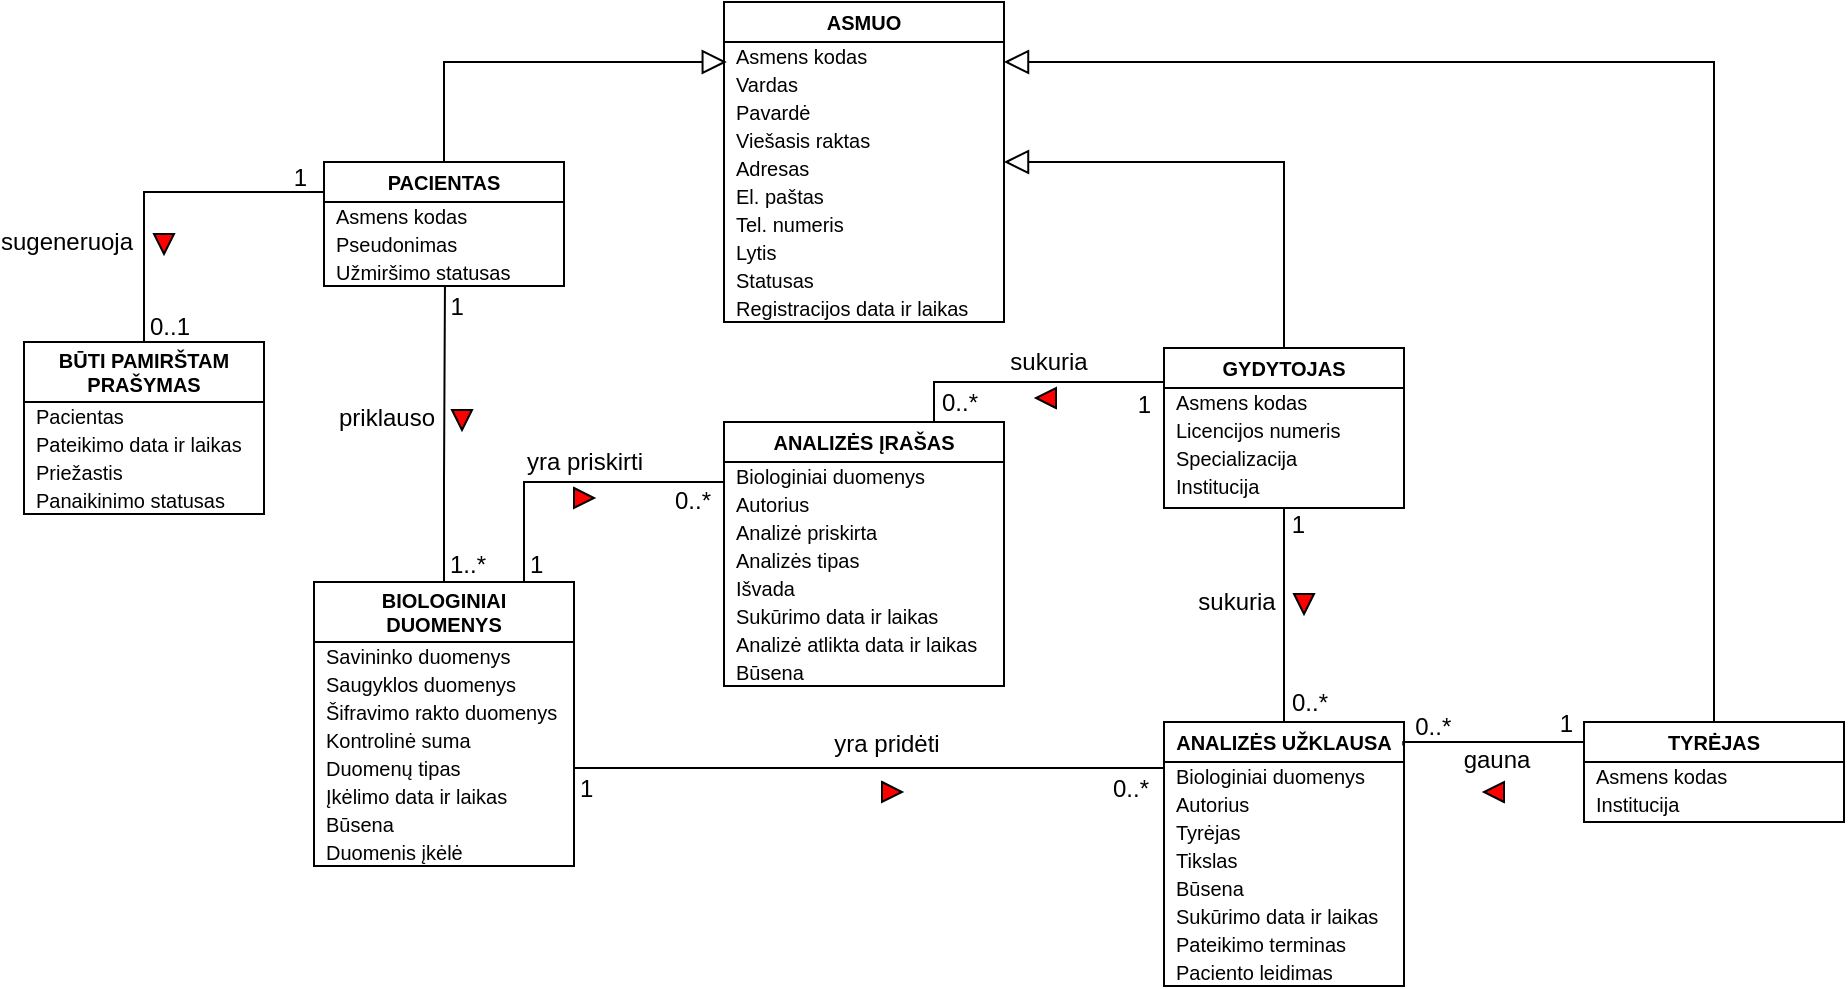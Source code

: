 <mxfile version="26.2.15">
  <diagram id="C5RBs43oDa-KdzZeNtuy" name="Page-1">
    <mxGraphModel dx="946" dy="1772" grid="1" gridSize="10" guides="1" tooltips="1" connect="1" arrows="1" fold="1" page="1" pageScale="1" pageWidth="827" pageHeight="1169" math="0" shadow="0">
      <root>
        <mxCell id="WIyWlLk6GJQsqaUBKTNV-0" />
        <mxCell id="WIyWlLk6GJQsqaUBKTNV-1" parent="WIyWlLk6GJQsqaUBKTNV-0" />
        <mxCell id="zkfFHV4jXpPFQw0GAbJ--16" value="" style="endArrow=block;endSize=10;endFill=0;shadow=0;strokeWidth=1;rounded=0;curved=0;edgeStyle=elbowEdgeStyle;elbow=vertical;entryX=0.01;entryY=0.762;entryDx=0;entryDy=0;exitX=0.5;exitY=0;exitDx=0;exitDy=0;entryPerimeter=0;" parent="WIyWlLk6GJQsqaUBKTNV-1" target="zkfFHV4jXpPFQw0GAbJ--18" edge="1" source="ZehluOue_7DgOcoAd4q2-78">
          <mxGeometry width="160" relative="1" as="geometry">
            <mxPoint x="410" y="360" as="sourcePoint" />
            <mxPoint x="300" y="258.0" as="targetPoint" />
            <Array as="points">
              <mxPoint x="380" />
            </Array>
          </mxGeometry>
        </mxCell>
        <mxCell id="zkfFHV4jXpPFQw0GAbJ--17" value="ASMUO" style="swimlane;fontStyle=1;align=center;verticalAlign=middle;childLayout=stackLayout;horizontal=1;startSize=20;horizontalStack=0;resizeParent=1;resizeLast=0;collapsible=1;marginBottom=0;rounded=0;shadow=0;strokeWidth=1;fontFamily=Helvetica;fontSize=10;" parent="WIyWlLk6GJQsqaUBKTNV-1" vertex="1">
          <mxGeometry x="520" y="-30" width="140" height="160" as="geometry">
            <mxRectangle x="550" y="140" width="160" height="26" as="alternateBounds" />
          </mxGeometry>
        </mxCell>
        <mxCell id="zkfFHV4jXpPFQw0GAbJ--18" value="Asmens kodas" style="text;align=left;verticalAlign=middle;spacingLeft=4;spacingRight=4;overflow=hidden;rotatable=0;points=[[0,0.5],[1,0.5]];portConstraint=eastwest;fontSize=10;" parent="zkfFHV4jXpPFQw0GAbJ--17" vertex="1">
          <mxGeometry y="20" width="140" height="14" as="geometry" />
        </mxCell>
        <mxCell id="zkfFHV4jXpPFQw0GAbJ--19" value="Vardas" style="text;align=left;verticalAlign=middle;spacingLeft=4;spacingRight=4;overflow=hidden;rotatable=0;points=[[0,0.5],[1,0.5]];portConstraint=eastwest;rounded=0;shadow=0;html=0;fontSize=10;" parent="zkfFHV4jXpPFQw0GAbJ--17" vertex="1">
          <mxGeometry y="34" width="140" height="14" as="geometry" />
        </mxCell>
        <mxCell id="zkfFHV4jXpPFQw0GAbJ--20" value="Pavardė" style="text;align=left;verticalAlign=middle;spacingLeft=4;spacingRight=4;overflow=hidden;rotatable=0;points=[[0,0.5],[1,0.5]];portConstraint=eastwest;rounded=0;shadow=0;html=0;fontSize=10;" parent="zkfFHV4jXpPFQw0GAbJ--17" vertex="1">
          <mxGeometry y="48" width="140" height="14" as="geometry" />
        </mxCell>
        <mxCell id="zkfFHV4jXpPFQw0GAbJ--21" value="Viešasis raktas" style="text;align=left;verticalAlign=middle;spacingLeft=4;spacingRight=4;overflow=hidden;rotatable=0;points=[[0,0.5],[1,0.5]];portConstraint=eastwest;rounded=0;shadow=0;html=0;fontSize=10;" parent="zkfFHV4jXpPFQw0GAbJ--17" vertex="1">
          <mxGeometry y="62" width="140" height="14" as="geometry" />
        </mxCell>
        <mxCell id="zkfFHV4jXpPFQw0GAbJ--22" value="Adresas" style="text;align=left;verticalAlign=middle;spacingLeft=4;spacingRight=4;overflow=hidden;rotatable=0;points=[[0,0.5],[1,0.5]];portConstraint=eastwest;rounded=0;shadow=0;html=0;fontSize=10;" parent="zkfFHV4jXpPFQw0GAbJ--17" vertex="1">
          <mxGeometry y="76" width="140" height="14" as="geometry" />
        </mxCell>
        <mxCell id="ZehluOue_7DgOcoAd4q2-54" value="El. paštas" style="text;align=left;verticalAlign=middle;spacingLeft=4;spacingRight=4;overflow=hidden;rotatable=0;points=[[0,0.5],[1,0.5]];portConstraint=eastwest;rounded=0;shadow=0;html=0;fontSize=10;" parent="zkfFHV4jXpPFQw0GAbJ--17" vertex="1">
          <mxGeometry y="90" width="140" height="14" as="geometry" />
        </mxCell>
        <mxCell id="ZehluOue_7DgOcoAd4q2-55" value="Tel. numeris" style="text;align=left;verticalAlign=middle;spacingLeft=4;spacingRight=4;overflow=hidden;rotatable=0;points=[[0,0.5],[1,0.5]];portConstraint=eastwest;rounded=0;shadow=0;html=0;fontSize=10;" parent="zkfFHV4jXpPFQw0GAbJ--17" vertex="1">
          <mxGeometry y="104" width="140" height="14" as="geometry" />
        </mxCell>
        <mxCell id="ZehluOue_7DgOcoAd4q2-56" value="Lytis" style="text;align=left;verticalAlign=middle;spacingLeft=4;spacingRight=4;overflow=hidden;rotatable=0;points=[[0,0.5],[1,0.5]];portConstraint=eastwest;rounded=0;shadow=0;html=0;fontSize=10;" parent="zkfFHV4jXpPFQw0GAbJ--17" vertex="1">
          <mxGeometry y="118" width="140" height="14" as="geometry" />
        </mxCell>
        <mxCell id="ZehluOue_7DgOcoAd4q2-57" value="Statusas" style="text;align=left;verticalAlign=middle;spacingLeft=4;spacingRight=4;overflow=hidden;rotatable=0;points=[[0,0.5],[1,0.5]];portConstraint=eastwest;rounded=0;shadow=0;html=0;fontSize=10;" parent="zkfFHV4jXpPFQw0GAbJ--17" vertex="1">
          <mxGeometry y="132" width="140" height="14" as="geometry" />
        </mxCell>
        <mxCell id="ZehluOue_7DgOcoAd4q2-58" value="Registracijos data ir laikas" style="text;align=left;verticalAlign=middle;spacingLeft=4;spacingRight=4;overflow=hidden;rotatable=0;points=[[0,0.5],[1,0.5]];portConstraint=eastwest;rounded=0;shadow=0;html=0;fontSize=10;" parent="zkfFHV4jXpPFQw0GAbJ--17" vertex="1">
          <mxGeometry y="146" width="140" height="14" as="geometry" />
        </mxCell>
        <mxCell id="ZehluOue_7DgOcoAd4q2-59" value="GYDYTOJAS" style="swimlane;fontStyle=1;align=center;verticalAlign=middle;childLayout=stackLayout;horizontal=1;startSize=20;horizontalStack=0;resizeParent=1;resizeLast=0;collapsible=1;marginBottom=0;rounded=0;shadow=0;strokeWidth=1;fontFamily=Helvetica;fontSize=10;" parent="WIyWlLk6GJQsqaUBKTNV-1" vertex="1">
          <mxGeometry x="740" y="143" width="120" height="80" as="geometry">
            <mxRectangle x="550" y="140" width="160" height="26" as="alternateBounds" />
          </mxGeometry>
        </mxCell>
        <mxCell id="ZehluOue_7DgOcoAd4q2-60" value="Asmens kodas" style="text;align=left;verticalAlign=middle;spacingLeft=4;spacingRight=4;overflow=hidden;rotatable=0;points=[[0,0.5],[1,0.5]];portConstraint=eastwest;fontSize=10;" parent="ZehluOue_7DgOcoAd4q2-59" vertex="1">
          <mxGeometry y="20" width="120" height="14" as="geometry" />
        </mxCell>
        <mxCell id="ZehluOue_7DgOcoAd4q2-61" value="Licencijos numeris" style="text;align=left;verticalAlign=middle;spacingLeft=4;spacingRight=4;overflow=hidden;rotatable=0;points=[[0,0.5],[1,0.5]];portConstraint=eastwest;rounded=0;shadow=0;html=0;fontSize=10;" parent="ZehluOue_7DgOcoAd4q2-59" vertex="1">
          <mxGeometry y="34" width="120" height="14" as="geometry" />
        </mxCell>
        <mxCell id="ZehluOue_7DgOcoAd4q2-62" value="Specializacija" style="text;align=left;verticalAlign=middle;spacingLeft=4;spacingRight=4;overflow=hidden;rotatable=0;points=[[0,0.5],[1,0.5]];portConstraint=eastwest;rounded=0;shadow=0;html=0;fontSize=10;" parent="ZehluOue_7DgOcoAd4q2-59" vertex="1">
          <mxGeometry y="48" width="120" height="14" as="geometry" />
        </mxCell>
        <mxCell id="ZehluOue_7DgOcoAd4q2-63" value="Institucija" style="text;align=left;verticalAlign=middle;spacingLeft=4;spacingRight=4;overflow=hidden;rotatable=0;points=[[0,0.5],[1,0.5]];portConstraint=eastwest;rounded=0;shadow=0;html=0;fontSize=10;" parent="ZehluOue_7DgOcoAd4q2-59" vertex="1">
          <mxGeometry y="62" width="120" height="14" as="geometry" />
        </mxCell>
        <mxCell id="ZehluOue_7DgOcoAd4q2-70" value="TYRĖJAS" style="swimlane;fontStyle=1;align=center;verticalAlign=middle;childLayout=stackLayout;horizontal=1;startSize=20;horizontalStack=0;resizeParent=1;resizeLast=0;collapsible=1;marginBottom=0;rounded=0;shadow=0;strokeWidth=1;fontFamily=Helvetica;fontSize=10;" parent="WIyWlLk6GJQsqaUBKTNV-1" vertex="1">
          <mxGeometry x="950" y="330" width="130" height="50" as="geometry">
            <mxRectangle x="550" y="140" width="160" height="26" as="alternateBounds" />
          </mxGeometry>
        </mxCell>
        <mxCell id="ZehluOue_7DgOcoAd4q2-71" value="Asmens kodas" style="text;align=left;verticalAlign=middle;spacingLeft=4;spacingRight=4;overflow=hidden;rotatable=0;points=[[0,0.5],[1,0.5]];portConstraint=eastwest;fontSize=10;" parent="ZehluOue_7DgOcoAd4q2-70" vertex="1">
          <mxGeometry y="20" width="130" height="14" as="geometry" />
        </mxCell>
        <mxCell id="ZehluOue_7DgOcoAd4q2-74" value="Institucija" style="text;align=left;verticalAlign=middle;spacingLeft=4;spacingRight=4;overflow=hidden;rotatable=0;points=[[0,0.5],[1,0.5]];portConstraint=eastwest;rounded=0;shadow=0;html=0;fontSize=10;" parent="ZehluOue_7DgOcoAd4q2-70" vertex="1">
          <mxGeometry y="34" width="130" height="14" as="geometry" />
        </mxCell>
        <mxCell id="ZehluOue_7DgOcoAd4q2-78" value="PACIENTAS" style="swimlane;fontStyle=1;align=center;verticalAlign=middle;childLayout=stackLayout;horizontal=1;startSize=20;horizontalStack=0;resizeParent=1;resizeLast=0;collapsible=1;marginBottom=0;rounded=0;shadow=0;strokeWidth=1;fontFamily=Helvetica;fontSize=10;" parent="WIyWlLk6GJQsqaUBKTNV-1" vertex="1">
          <mxGeometry x="320" y="50" width="120" height="62" as="geometry">
            <mxRectangle x="550" y="140" width="160" height="26" as="alternateBounds" />
          </mxGeometry>
        </mxCell>
        <mxCell id="ZehluOue_7DgOcoAd4q2-79" value="Asmens kodas" style="text;align=left;verticalAlign=middle;spacingLeft=4;spacingRight=4;overflow=hidden;rotatable=0;points=[[0,0.5],[1,0.5]];portConstraint=eastwest;fontSize=10;" parent="ZehluOue_7DgOcoAd4q2-78" vertex="1">
          <mxGeometry y="20" width="120" height="14" as="geometry" />
        </mxCell>
        <mxCell id="ZehluOue_7DgOcoAd4q2-80" value="Pseudonimas" style="text;align=left;verticalAlign=middle;spacingLeft=4;spacingRight=4;overflow=hidden;rotatable=0;points=[[0,0.5],[1,0.5]];portConstraint=eastwest;rounded=0;shadow=0;html=0;fontSize=10;" parent="ZehluOue_7DgOcoAd4q2-78" vertex="1">
          <mxGeometry y="34" width="120" height="14" as="geometry" />
        </mxCell>
        <mxCell id="ZehluOue_7DgOcoAd4q2-81" value="Užmiršimo statusas" style="text;align=left;verticalAlign=middle;spacingLeft=4;spacingRight=4;overflow=hidden;rotatable=0;points=[[0,0.5],[1,0.5]];portConstraint=eastwest;rounded=0;shadow=0;html=0;fontSize=10;" parent="ZehluOue_7DgOcoAd4q2-78" vertex="1">
          <mxGeometry y="48" width="120" height="14" as="geometry" />
        </mxCell>
        <mxCell id="ZehluOue_7DgOcoAd4q2-83" value="ANALIZĖS ĮRAŠAS" style="swimlane;fontStyle=1;align=center;verticalAlign=middle;childLayout=stackLayout;horizontal=1;startSize=20;horizontalStack=0;resizeParent=1;resizeLast=0;collapsible=1;marginBottom=0;rounded=0;shadow=0;strokeWidth=1;fontFamily=Helvetica;fontSize=10;" parent="WIyWlLk6GJQsqaUBKTNV-1" vertex="1">
          <mxGeometry x="520" y="180" width="140" height="132" as="geometry">
            <mxRectangle x="550" y="140" width="160" height="26" as="alternateBounds" />
          </mxGeometry>
        </mxCell>
        <mxCell id="1eRh6z_aY9kOuhoSlSKs-17" value="Biologiniai duomenys" style="text;align=left;verticalAlign=middle;spacingLeft=4;spacingRight=4;overflow=hidden;rotatable=0;points=[[0,0.5],[1,0.5]];portConstraint=eastwest;fontSize=10;" vertex="1" parent="ZehluOue_7DgOcoAd4q2-83">
          <mxGeometry y="20" width="140" height="14" as="geometry" />
        </mxCell>
        <mxCell id="ZehluOue_7DgOcoAd4q2-84" value="Autorius" style="text;align=left;verticalAlign=middle;spacingLeft=4;spacingRight=4;overflow=hidden;rotatable=0;points=[[0,0.5],[1,0.5]];portConstraint=eastwest;fontSize=10;" parent="ZehluOue_7DgOcoAd4q2-83" vertex="1">
          <mxGeometry y="34" width="140" height="14" as="geometry" />
        </mxCell>
        <mxCell id="ZehluOue_7DgOcoAd4q2-85" value="Analizė priskirta" style="text;align=left;verticalAlign=middle;spacingLeft=4;spacingRight=4;overflow=hidden;rotatable=0;points=[[0,0.5],[1,0.5]];portConstraint=eastwest;rounded=0;shadow=0;html=0;fontSize=10;" parent="ZehluOue_7DgOcoAd4q2-83" vertex="1">
          <mxGeometry y="48" width="140" height="14" as="geometry" />
        </mxCell>
        <mxCell id="ZehluOue_7DgOcoAd4q2-86" value="Analizės tipas" style="text;align=left;verticalAlign=middle;spacingLeft=4;spacingRight=4;overflow=hidden;rotatable=0;points=[[0,0.5],[1,0.5]];portConstraint=eastwest;rounded=0;shadow=0;html=0;fontSize=10;" parent="ZehluOue_7DgOcoAd4q2-83" vertex="1">
          <mxGeometry y="62" width="140" height="14" as="geometry" />
        </mxCell>
        <mxCell id="ZehluOue_7DgOcoAd4q2-87" value="Išvada" style="text;align=left;verticalAlign=middle;spacingLeft=4;spacingRight=4;overflow=hidden;rotatable=0;points=[[0,0.5],[1,0.5]];portConstraint=eastwest;rounded=0;shadow=0;html=0;fontSize=10;" parent="ZehluOue_7DgOcoAd4q2-83" vertex="1">
          <mxGeometry y="76" width="140" height="14" as="geometry" />
        </mxCell>
        <mxCell id="ZehluOue_7DgOcoAd4q2-88" value="Sukūrimo data ir laikas" style="text;align=left;verticalAlign=middle;spacingLeft=4;spacingRight=4;overflow=hidden;rotatable=0;points=[[0,0.5],[1,0.5]];portConstraint=eastwest;rounded=0;shadow=0;html=0;fontSize=10;" parent="ZehluOue_7DgOcoAd4q2-83" vertex="1">
          <mxGeometry y="90" width="140" height="14" as="geometry" />
        </mxCell>
        <mxCell id="ZehluOue_7DgOcoAd4q2-89" value="Analizė atlikta data ir laikas" style="text;align=left;verticalAlign=middle;spacingLeft=4;spacingRight=4;overflow=hidden;rotatable=0;points=[[0,0.5],[1,0.5]];portConstraint=eastwest;rounded=0;shadow=0;html=0;fontSize=10;" parent="ZehluOue_7DgOcoAd4q2-83" vertex="1">
          <mxGeometry y="104" width="140" height="14" as="geometry" />
        </mxCell>
        <mxCell id="ZehluOue_7DgOcoAd4q2-90" value="Būsena" style="text;align=left;verticalAlign=middle;spacingLeft=4;spacingRight=4;overflow=hidden;rotatable=0;points=[[0,0.5],[1,0.5]];portConstraint=eastwest;rounded=0;shadow=0;html=0;fontSize=10;" parent="ZehluOue_7DgOcoAd4q2-83" vertex="1">
          <mxGeometry y="118" width="140" height="14" as="geometry" />
        </mxCell>
        <mxCell id="1eRh6z_aY9kOuhoSlSKs-0" value="ANALIZĖS UŽKLAUSA" style="swimlane;fontStyle=1;align=center;verticalAlign=middle;childLayout=stackLayout;horizontal=1;startSize=20;horizontalStack=0;resizeParent=1;resizeLast=0;collapsible=1;marginBottom=0;rounded=0;shadow=0;strokeWidth=1;fontFamily=Helvetica;fontSize=10;" vertex="1" parent="WIyWlLk6GJQsqaUBKTNV-1">
          <mxGeometry x="740" y="330" width="120" height="132" as="geometry">
            <mxRectangle x="550" y="140" width="160" height="26" as="alternateBounds" />
          </mxGeometry>
        </mxCell>
        <mxCell id="1eRh6z_aY9kOuhoSlSKs-18" value="Biologiniai duomenys" style="text;align=left;verticalAlign=middle;spacingLeft=4;spacingRight=4;overflow=hidden;rotatable=0;points=[[0,0.5],[1,0.5]];portConstraint=eastwest;fontSize=10;" vertex="1" parent="1eRh6z_aY9kOuhoSlSKs-0">
          <mxGeometry y="20" width="120" height="14" as="geometry" />
        </mxCell>
        <mxCell id="1eRh6z_aY9kOuhoSlSKs-1" value="Autorius" style="text;align=left;verticalAlign=middle;spacingLeft=4;spacingRight=4;overflow=hidden;rotatable=0;points=[[0,0.5],[1,0.5]];portConstraint=eastwest;fontSize=10;" vertex="1" parent="1eRh6z_aY9kOuhoSlSKs-0">
          <mxGeometry y="34" width="120" height="14" as="geometry" />
        </mxCell>
        <mxCell id="1eRh6z_aY9kOuhoSlSKs-2" value="Tyrėjas" style="text;align=left;verticalAlign=middle;spacingLeft=4;spacingRight=4;overflow=hidden;rotatable=0;points=[[0,0.5],[1,0.5]];portConstraint=eastwest;rounded=0;shadow=0;html=0;fontSize=10;" vertex="1" parent="1eRh6z_aY9kOuhoSlSKs-0">
          <mxGeometry y="48" width="120" height="14" as="geometry" />
        </mxCell>
        <mxCell id="1eRh6z_aY9kOuhoSlSKs-3" value="Tikslas" style="text;align=left;verticalAlign=middle;spacingLeft=4;spacingRight=4;overflow=hidden;rotatable=0;points=[[0,0.5],[1,0.5]];portConstraint=eastwest;rounded=0;shadow=0;html=0;fontSize=10;" vertex="1" parent="1eRh6z_aY9kOuhoSlSKs-0">
          <mxGeometry y="62" width="120" height="14" as="geometry" />
        </mxCell>
        <mxCell id="1eRh6z_aY9kOuhoSlSKs-4" value="Būsena" style="text;align=left;verticalAlign=middle;spacingLeft=4;spacingRight=4;overflow=hidden;rotatable=0;points=[[0,0.5],[1,0.5]];portConstraint=eastwest;rounded=0;shadow=0;html=0;fontSize=10;" vertex="1" parent="1eRh6z_aY9kOuhoSlSKs-0">
          <mxGeometry y="76" width="120" height="14" as="geometry" />
        </mxCell>
        <mxCell id="1eRh6z_aY9kOuhoSlSKs-5" value="Sukūrimo data ir laikas" style="text;align=left;verticalAlign=middle;spacingLeft=4;spacingRight=4;overflow=hidden;rotatable=0;points=[[0,0.5],[1,0.5]];portConstraint=eastwest;rounded=0;shadow=0;html=0;fontSize=10;" vertex="1" parent="1eRh6z_aY9kOuhoSlSKs-0">
          <mxGeometry y="90" width="120" height="14" as="geometry" />
        </mxCell>
        <mxCell id="1eRh6z_aY9kOuhoSlSKs-6" value="Pateikimo terminas" style="text;align=left;verticalAlign=middle;spacingLeft=4;spacingRight=4;overflow=hidden;rotatable=0;points=[[0,0.5],[1,0.5]];portConstraint=eastwest;rounded=0;shadow=0;html=0;fontSize=10;" vertex="1" parent="1eRh6z_aY9kOuhoSlSKs-0">
          <mxGeometry y="104" width="120" height="14" as="geometry" />
        </mxCell>
        <mxCell id="1eRh6z_aY9kOuhoSlSKs-7" value="Paciento leidimas" style="text;align=left;verticalAlign=middle;spacingLeft=4;spacingRight=4;overflow=hidden;rotatable=0;points=[[0,0.5],[1,0.5]];portConstraint=eastwest;rounded=0;shadow=0;html=0;fontSize=10;" vertex="1" parent="1eRh6z_aY9kOuhoSlSKs-0">
          <mxGeometry y="118" width="120" height="14" as="geometry" />
        </mxCell>
        <mxCell id="1eRh6z_aY9kOuhoSlSKs-8" value="BIOLOGINIAI&#xa;DUOMENYS" style="swimlane;fontStyle=1;align=center;verticalAlign=middle;childLayout=stackLayout;horizontal=1;startSize=30;horizontalStack=0;resizeParent=1;resizeLast=0;collapsible=1;marginBottom=0;rounded=0;shadow=0;strokeWidth=1;fontFamily=Helvetica;fontSize=10;" vertex="1" parent="WIyWlLk6GJQsqaUBKTNV-1">
          <mxGeometry x="315" y="260" width="130" height="142" as="geometry">
            <mxRectangle x="550" y="140" width="160" height="26" as="alternateBounds" />
          </mxGeometry>
        </mxCell>
        <mxCell id="1eRh6z_aY9kOuhoSlSKs-9" value="Savininko duomenys" style="text;align=left;verticalAlign=middle;spacingLeft=4;spacingRight=4;overflow=hidden;rotatable=0;points=[[0,0.5],[1,0.5]];portConstraint=eastwest;fontSize=10;" vertex="1" parent="1eRh6z_aY9kOuhoSlSKs-8">
          <mxGeometry y="30" width="130" height="14" as="geometry" />
        </mxCell>
        <mxCell id="1eRh6z_aY9kOuhoSlSKs-10" value="Saugyklos duomenys" style="text;align=left;verticalAlign=middle;spacingLeft=4;spacingRight=4;overflow=hidden;rotatable=0;points=[[0,0.5],[1,0.5]];portConstraint=eastwest;rounded=0;shadow=0;html=0;fontSize=10;" vertex="1" parent="1eRh6z_aY9kOuhoSlSKs-8">
          <mxGeometry y="44" width="130" height="14" as="geometry" />
        </mxCell>
        <mxCell id="1eRh6z_aY9kOuhoSlSKs-11" value="Šifravimo rakto duomenys" style="text;align=left;verticalAlign=middle;spacingLeft=4;spacingRight=4;overflow=hidden;rotatable=0;points=[[0,0.5],[1,0.5]];portConstraint=eastwest;rounded=0;shadow=0;html=0;fontSize=10;" vertex="1" parent="1eRh6z_aY9kOuhoSlSKs-8">
          <mxGeometry y="58" width="130" height="14" as="geometry" />
        </mxCell>
        <mxCell id="1eRh6z_aY9kOuhoSlSKs-12" value="Kontrolinė suma" style="text;align=left;verticalAlign=middle;spacingLeft=4;spacingRight=4;overflow=hidden;rotatable=0;points=[[0,0.5],[1,0.5]];portConstraint=eastwest;rounded=0;shadow=0;html=0;fontSize=10;" vertex="1" parent="1eRh6z_aY9kOuhoSlSKs-8">
          <mxGeometry y="72" width="130" height="14" as="geometry" />
        </mxCell>
        <mxCell id="1eRh6z_aY9kOuhoSlSKs-13" value="Duomenų tipas" style="text;align=left;verticalAlign=middle;spacingLeft=4;spacingRight=4;overflow=hidden;rotatable=0;points=[[0,0.5],[1,0.5]];portConstraint=eastwest;rounded=0;shadow=0;html=0;fontSize=10;" vertex="1" parent="1eRh6z_aY9kOuhoSlSKs-8">
          <mxGeometry y="86" width="130" height="14" as="geometry" />
        </mxCell>
        <mxCell id="1eRh6z_aY9kOuhoSlSKs-14" value="Įkėlimo data ir laikas" style="text;align=left;verticalAlign=middle;spacingLeft=4;spacingRight=4;overflow=hidden;rotatable=0;points=[[0,0.5],[1,0.5]];portConstraint=eastwest;rounded=0;shadow=0;html=0;fontSize=10;" vertex="1" parent="1eRh6z_aY9kOuhoSlSKs-8">
          <mxGeometry y="100" width="130" height="14" as="geometry" />
        </mxCell>
        <mxCell id="1eRh6z_aY9kOuhoSlSKs-15" value="Būsena" style="text;align=left;verticalAlign=middle;spacingLeft=4;spacingRight=4;overflow=hidden;rotatable=0;points=[[0,0.5],[1,0.5]];portConstraint=eastwest;rounded=0;shadow=0;html=0;fontSize=10;" vertex="1" parent="1eRh6z_aY9kOuhoSlSKs-8">
          <mxGeometry y="114" width="130" height="14" as="geometry" />
        </mxCell>
        <mxCell id="1eRh6z_aY9kOuhoSlSKs-16" value="Duomenis įkėlė" style="text;align=left;verticalAlign=middle;spacingLeft=4;spacingRight=4;overflow=hidden;rotatable=0;points=[[0,0.5],[1,0.5]];portConstraint=eastwest;rounded=0;shadow=0;html=0;fontSize=10;" vertex="1" parent="1eRh6z_aY9kOuhoSlSKs-8">
          <mxGeometry y="128" width="130" height="14" as="geometry" />
        </mxCell>
        <mxCell id="1eRh6z_aY9kOuhoSlSKs-19" value="BŪTI PAMIRŠTAM&#xa;PRAŠYMAS" style="swimlane;fontStyle=1;align=center;verticalAlign=middle;childLayout=stackLayout;horizontal=1;startSize=30;horizontalStack=0;resizeParent=1;resizeLast=0;collapsible=1;marginBottom=0;rounded=0;shadow=0;strokeWidth=1;fontFamily=Helvetica;fontSize=10;" vertex="1" parent="WIyWlLk6GJQsqaUBKTNV-1">
          <mxGeometry x="170" y="140" width="120" height="86" as="geometry">
            <mxRectangle x="550" y="140" width="160" height="26" as="alternateBounds" />
          </mxGeometry>
        </mxCell>
        <mxCell id="1eRh6z_aY9kOuhoSlSKs-20" value="Pacientas" style="text;align=left;verticalAlign=middle;spacingLeft=4;spacingRight=4;overflow=hidden;rotatable=0;points=[[0,0.5],[1,0.5]];portConstraint=eastwest;fontSize=10;" vertex="1" parent="1eRh6z_aY9kOuhoSlSKs-19">
          <mxGeometry y="30" width="120" height="14" as="geometry" />
        </mxCell>
        <mxCell id="1eRh6z_aY9kOuhoSlSKs-21" value="Pateikimo data ir laikas" style="text;align=left;verticalAlign=middle;spacingLeft=4;spacingRight=4;overflow=hidden;rotatable=0;points=[[0,0.5],[1,0.5]];portConstraint=eastwest;rounded=0;shadow=0;html=0;fontSize=10;" vertex="1" parent="1eRh6z_aY9kOuhoSlSKs-19">
          <mxGeometry y="44" width="120" height="14" as="geometry" />
        </mxCell>
        <mxCell id="1eRh6z_aY9kOuhoSlSKs-22" value="Priežastis" style="text;align=left;verticalAlign=middle;spacingLeft=4;spacingRight=4;overflow=hidden;rotatable=0;points=[[0,0.5],[1,0.5]];portConstraint=eastwest;rounded=0;shadow=0;html=0;fontSize=10;" vertex="1" parent="1eRh6z_aY9kOuhoSlSKs-19">
          <mxGeometry y="58" width="120" height="14" as="geometry" />
        </mxCell>
        <mxCell id="1eRh6z_aY9kOuhoSlSKs-23" value="Panaikinimo statusas" style="text;align=left;verticalAlign=middle;spacingLeft=4;spacingRight=4;overflow=hidden;rotatable=0;points=[[0,0.5],[1,0.5]];portConstraint=eastwest;rounded=0;shadow=0;html=0;fontSize=10;" vertex="1" parent="1eRh6z_aY9kOuhoSlSKs-19">
          <mxGeometry y="72" width="120" height="14" as="geometry" />
        </mxCell>
        <mxCell id="1eRh6z_aY9kOuhoSlSKs-27" value="" style="endArrow=block;endSize=10;endFill=0;shadow=0;strokeWidth=1;rounded=0;curved=0;edgeStyle=elbowEdgeStyle;elbow=vertical;exitX=0.5;exitY=0;exitDx=0;exitDy=0;entryX=1;entryY=0.5;entryDx=0;entryDy=0;" edge="1" parent="WIyWlLk6GJQsqaUBKTNV-1" source="ZehluOue_7DgOcoAd4q2-59" target="zkfFHV4jXpPFQw0GAbJ--17">
          <mxGeometry width="160" relative="1" as="geometry">
            <mxPoint x="779" y="110" as="sourcePoint" />
            <mxPoint x="670" y="40" as="targetPoint" />
            <Array as="points">
              <mxPoint x="710" y="50" />
            </Array>
          </mxGeometry>
        </mxCell>
        <mxCell id="1eRh6z_aY9kOuhoSlSKs-29" value="" style="endArrow=block;endSize=10;endFill=0;shadow=0;strokeWidth=1;rounded=0;curved=0;edgeStyle=elbowEdgeStyle;elbow=vertical;exitX=0.5;exitY=0;exitDx=0;exitDy=0;" edge="1" parent="WIyWlLk6GJQsqaUBKTNV-1" source="ZehluOue_7DgOcoAd4q2-70">
          <mxGeometry width="160" relative="1" as="geometry">
            <mxPoint x="771" y="120" as="sourcePoint" />
            <mxPoint x="660" as="targetPoint" />
            <Array as="points">
              <mxPoint x="710" />
            </Array>
          </mxGeometry>
        </mxCell>
        <mxCell id="1eRh6z_aY9kOuhoSlSKs-30" value="" style="endArrow=none;shadow=0;strokeWidth=1;rounded=0;curved=0;endFill=1;edgeStyle=elbowEdgeStyle;elbow=vertical;entryX=0;entryY=0.25;entryDx=0;entryDy=0;exitX=0.5;exitY=0;exitDx=0;exitDy=0;startFill=0;" edge="1" parent="WIyWlLk6GJQsqaUBKTNV-1" source="1eRh6z_aY9kOuhoSlSKs-19" target="ZehluOue_7DgOcoAd4q2-78">
          <mxGeometry x="0.5" y="41" relative="1" as="geometry">
            <mxPoint x="120" y="370.21" as="sourcePoint" />
            <mxPoint x="260" y="370.21" as="targetPoint" />
            <mxPoint x="-40" y="32" as="offset" />
            <Array as="points">
              <mxPoint x="280" y="65" />
            </Array>
          </mxGeometry>
        </mxCell>
        <mxCell id="1eRh6z_aY9kOuhoSlSKs-31" value="0..1" style="resizable=0;align=left;verticalAlign=bottom;labelBackgroundColor=none;fontSize=12;" connectable="0" vertex="1" parent="1eRh6z_aY9kOuhoSlSKs-30">
          <mxGeometry x="-1" relative="1" as="geometry">
            <mxPoint x="1" y="1" as="offset" />
          </mxGeometry>
        </mxCell>
        <mxCell id="1eRh6z_aY9kOuhoSlSKs-32" value="1" style="resizable=0;align=right;verticalAlign=bottom;labelBackgroundColor=none;fontSize=12;" connectable="0" vertex="1" parent="1eRh6z_aY9kOuhoSlSKs-30">
          <mxGeometry x="1" relative="1" as="geometry">
            <mxPoint x="-7" y="1" as="offset" />
          </mxGeometry>
        </mxCell>
        <mxCell id="1eRh6z_aY9kOuhoSlSKs-33" value="sugeneruoja" style="text;html=1;resizable=0;points=[];;align=center;verticalAlign=middle;labelBackgroundColor=none;rounded=0;shadow=0;strokeWidth=1;fontSize=12;" vertex="1" connectable="0" parent="1eRh6z_aY9kOuhoSlSKs-30">
          <mxGeometry x="0.5" y="49" relative="1" as="geometry">
            <mxPoint x="-88" y="74" as="offset" />
          </mxGeometry>
        </mxCell>
        <mxCell id="1eRh6z_aY9kOuhoSlSKs-34" value="" style="endArrow=none;shadow=0;strokeWidth=1;rounded=0;curved=0;endFill=1;edgeStyle=elbowEdgeStyle;elbow=vertical;exitX=0.5;exitY=0;exitDx=0;exitDy=0;startFill=0;entryX=0.504;entryY=0.989;entryDx=0;entryDy=0;entryPerimeter=0;" edge="1" parent="WIyWlLk6GJQsqaUBKTNV-1" source="1eRh6z_aY9kOuhoSlSKs-8" target="ZehluOue_7DgOcoAd4q2-81">
          <mxGeometry x="0.5" y="41" relative="1" as="geometry">
            <mxPoint x="240" y="150" as="sourcePoint" />
            <mxPoint x="390" y="120" as="targetPoint" />
            <mxPoint x="-40" y="32" as="offset" />
            <Array as="points">
              <mxPoint x="410" y="210" />
            </Array>
          </mxGeometry>
        </mxCell>
        <mxCell id="1eRh6z_aY9kOuhoSlSKs-35" value="1..*" style="resizable=0;align=left;verticalAlign=bottom;labelBackgroundColor=none;fontSize=12;" connectable="0" vertex="1" parent="1eRh6z_aY9kOuhoSlSKs-34">
          <mxGeometry x="-1" relative="1" as="geometry">
            <mxPoint x="1" as="offset" />
          </mxGeometry>
        </mxCell>
        <mxCell id="1eRh6z_aY9kOuhoSlSKs-36" value="1" style="resizable=0;align=right;verticalAlign=bottom;labelBackgroundColor=none;fontSize=12;" connectable="0" vertex="1" parent="1eRh6z_aY9kOuhoSlSKs-34">
          <mxGeometry x="1" relative="1" as="geometry">
            <mxPoint x="11" y="19" as="offset" />
          </mxGeometry>
        </mxCell>
        <mxCell id="1eRh6z_aY9kOuhoSlSKs-37" value="priklauso" style="text;html=1;resizable=0;points=[];;align=center;verticalAlign=middle;labelBackgroundColor=none;rounded=0;shadow=0;strokeWidth=1;fontSize=12;" vertex="1" connectable="0" parent="1eRh6z_aY9kOuhoSlSKs-34">
          <mxGeometry x="0.5" y="49" relative="1" as="geometry">
            <mxPoint x="19" y="29" as="offset" />
          </mxGeometry>
        </mxCell>
        <mxCell id="1eRh6z_aY9kOuhoSlSKs-38" value="" style="endArrow=none;shadow=0;strokeWidth=1;rounded=0;curved=0;endFill=1;edgeStyle=elbowEdgeStyle;elbow=vertical;exitX=1;exitY=0.5;exitDx=0;exitDy=0;startFill=0;entryX=0;entryY=0.5;entryDx=0;entryDy=0;" edge="1" parent="WIyWlLk6GJQsqaUBKTNV-1" source="1eRh6z_aY9kOuhoSlSKs-13" target="1eRh6z_aY9kOuhoSlSKs-18">
          <mxGeometry x="0.5" y="41" relative="1" as="geometry">
            <mxPoint x="390" y="270" as="sourcePoint" />
            <mxPoint x="390" y="122" as="targetPoint" />
            <mxPoint x="-40" y="32" as="offset" />
            <Array as="points">
              <mxPoint x="570" y="353" />
            </Array>
          </mxGeometry>
        </mxCell>
        <mxCell id="1eRh6z_aY9kOuhoSlSKs-39" value="1" style="resizable=0;align=left;verticalAlign=bottom;labelBackgroundColor=none;fontSize=12;" connectable="0" vertex="1" parent="1eRh6z_aY9kOuhoSlSKs-38">
          <mxGeometry x="-1" relative="1" as="geometry">
            <mxPoint x="1" y="19" as="offset" />
          </mxGeometry>
        </mxCell>
        <mxCell id="1eRh6z_aY9kOuhoSlSKs-40" value="0..*" style="resizable=0;align=right;verticalAlign=bottom;labelBackgroundColor=none;fontSize=12;" connectable="0" vertex="1" parent="1eRh6z_aY9kOuhoSlSKs-38">
          <mxGeometry x="1" relative="1" as="geometry">
            <mxPoint x="-6" y="15" as="offset" />
          </mxGeometry>
        </mxCell>
        <mxCell id="1eRh6z_aY9kOuhoSlSKs-41" value="yra pridėti" style="text;html=1;resizable=0;points=[];;align=center;verticalAlign=middle;labelBackgroundColor=none;rounded=0;shadow=0;strokeWidth=1;fontSize=12;" vertex="1" connectable="0" parent="1eRh6z_aY9kOuhoSlSKs-38">
          <mxGeometry x="0.5" y="49" relative="1" as="geometry">
            <mxPoint x="-69" y="37" as="offset" />
          </mxGeometry>
        </mxCell>
        <mxCell id="1eRh6z_aY9kOuhoSlSKs-42" value="" style="endArrow=none;shadow=0;strokeWidth=1;rounded=0;curved=0;endFill=1;edgeStyle=elbowEdgeStyle;elbow=vertical;exitX=0.5;exitY=0;exitDx=0;exitDy=0;startFill=0;entryX=0;entryY=0.5;entryDx=0;entryDy=0;" edge="1" parent="WIyWlLk6GJQsqaUBKTNV-1" target="1eRh6z_aY9kOuhoSlSKs-17">
          <mxGeometry x="0.5" y="41" relative="1" as="geometry">
            <mxPoint x="420" y="260" as="sourcePoint" />
            <mxPoint x="420" y="112" as="targetPoint" />
            <mxPoint x="-40" y="32" as="offset" />
            <Array as="points">
              <mxPoint x="450" y="210" />
            </Array>
          </mxGeometry>
        </mxCell>
        <mxCell id="1eRh6z_aY9kOuhoSlSKs-43" value="1" style="resizable=0;align=left;verticalAlign=bottom;labelBackgroundColor=none;fontSize=12;" connectable="0" vertex="1" parent="1eRh6z_aY9kOuhoSlSKs-42">
          <mxGeometry x="-1" relative="1" as="geometry">
            <mxPoint x="1" as="offset" />
          </mxGeometry>
        </mxCell>
        <mxCell id="1eRh6z_aY9kOuhoSlSKs-44" value="0..*" style="resizable=0;align=right;verticalAlign=bottom;labelBackgroundColor=none;fontSize=12;" connectable="0" vertex="1" parent="1eRh6z_aY9kOuhoSlSKs-42">
          <mxGeometry x="1" relative="1" as="geometry">
            <mxPoint x="-5" y="21" as="offset" />
          </mxGeometry>
        </mxCell>
        <mxCell id="1eRh6z_aY9kOuhoSlSKs-45" value="yra priskirti" style="text;html=1;resizable=0;points=[];;align=center;verticalAlign=middle;labelBackgroundColor=none;rounded=0;shadow=0;strokeWidth=1;fontSize=12;" vertex="1" connectable="0" parent="1eRh6z_aY9kOuhoSlSKs-42">
          <mxGeometry x="0.5" y="49" relative="1" as="geometry">
            <mxPoint x="-35" y="39" as="offset" />
          </mxGeometry>
        </mxCell>
        <mxCell id="1eRh6z_aY9kOuhoSlSKs-46" value="" style="endArrow=none;shadow=0;strokeWidth=1;rounded=0;curved=0;endFill=1;edgeStyle=elbowEdgeStyle;elbow=vertical;exitX=0.75;exitY=0;exitDx=0;exitDy=0;startFill=0;entryX=0;entryY=0.25;entryDx=0;entryDy=0;" edge="1" parent="WIyWlLk6GJQsqaUBKTNV-1" source="ZehluOue_7DgOcoAd4q2-83" target="ZehluOue_7DgOcoAd4q2-59">
          <mxGeometry x="0.5" y="41" relative="1" as="geometry">
            <mxPoint x="430" y="270" as="sourcePoint" />
            <mxPoint x="530" y="217" as="targetPoint" />
            <mxPoint x="-40" y="32" as="offset" />
            <Array as="points">
              <mxPoint x="680" y="160" />
            </Array>
          </mxGeometry>
        </mxCell>
        <mxCell id="1eRh6z_aY9kOuhoSlSKs-47" value="0..*" style="resizable=0;align=left;verticalAlign=bottom;labelBackgroundColor=none;fontSize=12;" connectable="0" vertex="1" parent="1eRh6z_aY9kOuhoSlSKs-46">
          <mxGeometry x="-1" relative="1" as="geometry">
            <mxPoint x="2" y="-1" as="offset" />
          </mxGeometry>
        </mxCell>
        <mxCell id="1eRh6z_aY9kOuhoSlSKs-48" value="1" style="resizable=0;align=right;verticalAlign=bottom;labelBackgroundColor=none;fontSize=12;" connectable="0" vertex="1" parent="1eRh6z_aY9kOuhoSlSKs-46">
          <mxGeometry x="1" relative="1" as="geometry">
            <mxPoint x="-5" y="17" as="offset" />
          </mxGeometry>
        </mxCell>
        <mxCell id="1eRh6z_aY9kOuhoSlSKs-49" value="sukuria" style="text;html=1;resizable=0;points=[];;align=center;verticalAlign=middle;labelBackgroundColor=none;rounded=0;shadow=0;strokeWidth=1;fontSize=12;" vertex="1" connectable="0" parent="1eRh6z_aY9kOuhoSlSKs-46">
          <mxGeometry x="0.5" y="49" relative="1" as="geometry">
            <mxPoint x="-27" y="39" as="offset" />
          </mxGeometry>
        </mxCell>
        <mxCell id="1eRh6z_aY9kOuhoSlSKs-50" value="" style="endArrow=none;shadow=0;strokeWidth=1;rounded=0;curved=0;endFill=1;edgeStyle=elbowEdgeStyle;elbow=vertical;exitX=0.5;exitY=0;exitDx=0;exitDy=0;startFill=0;entryX=0.5;entryY=1;entryDx=0;entryDy=0;" edge="1" parent="WIyWlLk6GJQsqaUBKTNV-1" source="1eRh6z_aY9kOuhoSlSKs-0" target="ZehluOue_7DgOcoAd4q2-59">
          <mxGeometry x="0.5" y="41" relative="1" as="geometry">
            <mxPoint x="635" y="190" as="sourcePoint" />
            <mxPoint x="750" y="173" as="targetPoint" />
            <mxPoint x="-40" y="32" as="offset" />
            <Array as="points">
              <mxPoint x="780" y="280" />
            </Array>
          </mxGeometry>
        </mxCell>
        <mxCell id="1eRh6z_aY9kOuhoSlSKs-51" value="0..*" style="resizable=0;align=left;verticalAlign=bottom;labelBackgroundColor=none;fontSize=12;" connectable="0" vertex="1" parent="1eRh6z_aY9kOuhoSlSKs-50">
          <mxGeometry x="-1" relative="1" as="geometry">
            <mxPoint x="2" y="-1" as="offset" />
          </mxGeometry>
        </mxCell>
        <mxCell id="1eRh6z_aY9kOuhoSlSKs-52" value="1" style="resizable=0;align=right;verticalAlign=bottom;labelBackgroundColor=none;fontSize=12;" connectable="0" vertex="1" parent="1eRh6z_aY9kOuhoSlSKs-50">
          <mxGeometry x="1" relative="1" as="geometry">
            <mxPoint x="12" y="17" as="offset" />
          </mxGeometry>
        </mxCell>
        <mxCell id="1eRh6z_aY9kOuhoSlSKs-53" value="sukuria" style="text;html=1;resizable=0;points=[];;align=center;verticalAlign=middle;labelBackgroundColor=none;rounded=0;shadow=0;strokeWidth=1;fontSize=12;" vertex="1" connectable="0" parent="1eRh6z_aY9kOuhoSlSKs-50">
          <mxGeometry x="0.5" y="49" relative="1" as="geometry">
            <mxPoint x="25" y="20" as="offset" />
          </mxGeometry>
        </mxCell>
        <mxCell id="1eRh6z_aY9kOuhoSlSKs-54" value="" style="endArrow=none;shadow=0;strokeWidth=1;rounded=0;curved=0;endFill=1;edgeStyle=elbowEdgeStyle;elbow=vertical;exitX=0.997;exitY=0.089;exitDx=0;exitDy=0;startFill=0;entryX=0;entryY=0.25;entryDx=0;entryDy=0;exitPerimeter=0;" edge="1" parent="WIyWlLk6GJQsqaUBKTNV-1" source="1eRh6z_aY9kOuhoSlSKs-0" target="ZehluOue_7DgOcoAd4q2-70">
          <mxGeometry x="0.5" y="41" relative="1" as="geometry">
            <mxPoint x="810" y="340" as="sourcePoint" />
            <mxPoint x="810" y="233" as="targetPoint" />
            <mxPoint x="-40" y="32" as="offset" />
            <Array as="points">
              <mxPoint x="890" y="340" />
            </Array>
          </mxGeometry>
        </mxCell>
        <mxCell id="1eRh6z_aY9kOuhoSlSKs-55" value="0..*" style="resizable=0;align=left;verticalAlign=bottom;labelBackgroundColor=none;fontSize=12;" connectable="0" vertex="1" parent="1eRh6z_aY9kOuhoSlSKs-54">
          <mxGeometry x="-1" relative="1" as="geometry">
            <mxPoint x="4" y="-1" as="offset" />
          </mxGeometry>
        </mxCell>
        <mxCell id="1eRh6z_aY9kOuhoSlSKs-56" value="1" style="resizable=0;align=right;verticalAlign=bottom;labelBackgroundColor=none;fontSize=12;" connectable="0" vertex="1" parent="1eRh6z_aY9kOuhoSlSKs-54">
          <mxGeometry x="1" relative="1" as="geometry">
            <mxPoint x="-4" y="-3" as="offset" />
          </mxGeometry>
        </mxCell>
        <mxCell id="1eRh6z_aY9kOuhoSlSKs-57" value="gauna" style="text;html=1;resizable=0;points=[];;align=center;verticalAlign=middle;labelBackgroundColor=none;rounded=0;shadow=0;strokeWidth=1;fontSize=12;" vertex="1" connectable="0" parent="1eRh6z_aY9kOuhoSlSKs-54">
          <mxGeometry x="0.5" y="49" relative="1" as="geometry">
            <mxPoint x="-23" y="58" as="offset" />
          </mxGeometry>
        </mxCell>
        <mxCell id="1eRh6z_aY9kOuhoSlSKs-58" value="" style="triangle;whiteSpace=wrap;html=1;fillColor=#FF0000;rotation=90;" vertex="1" parent="WIyWlLk6GJQsqaUBKTNV-1">
          <mxGeometry x="805" y="266" width="10" height="10" as="geometry" />
        </mxCell>
        <mxCell id="1eRh6z_aY9kOuhoSlSKs-59" value="" style="triangle;whiteSpace=wrap;html=1;fillColor=#FF0000;rotation=-180;" vertex="1" parent="WIyWlLk6GJQsqaUBKTNV-1">
          <mxGeometry x="900" y="360" width="10" height="10" as="geometry" />
        </mxCell>
        <mxCell id="1eRh6z_aY9kOuhoSlSKs-60" value="" style="triangle;whiteSpace=wrap;html=1;fillColor=#FF0000;rotation=-180;" vertex="1" parent="WIyWlLk6GJQsqaUBKTNV-1">
          <mxGeometry x="676" y="163" width="10" height="10" as="geometry" />
        </mxCell>
        <mxCell id="1eRh6z_aY9kOuhoSlSKs-61" value="" style="triangle;whiteSpace=wrap;html=1;fillColor=#FF0000;rotation=0;" vertex="1" parent="WIyWlLk6GJQsqaUBKTNV-1">
          <mxGeometry x="599" y="360" width="10" height="10" as="geometry" />
        </mxCell>
        <mxCell id="1eRh6z_aY9kOuhoSlSKs-62" value="" style="triangle;whiteSpace=wrap;html=1;fillColor=#FF0000;rotation=0;" vertex="1" parent="WIyWlLk6GJQsqaUBKTNV-1">
          <mxGeometry x="445" y="213" width="10" height="10" as="geometry" />
        </mxCell>
        <mxCell id="1eRh6z_aY9kOuhoSlSKs-63" value="" style="triangle;whiteSpace=wrap;html=1;fillColor=#FF0000;rotation=90;" vertex="1" parent="WIyWlLk6GJQsqaUBKTNV-1">
          <mxGeometry x="384" y="174" width="10" height="10" as="geometry" />
        </mxCell>
        <mxCell id="1eRh6z_aY9kOuhoSlSKs-64" value="" style="triangle;whiteSpace=wrap;html=1;fillColor=#FF0000;rotation=90;" vertex="1" parent="WIyWlLk6GJQsqaUBKTNV-1">
          <mxGeometry x="235" y="86" width="10" height="10" as="geometry" />
        </mxCell>
      </root>
    </mxGraphModel>
  </diagram>
</mxfile>
